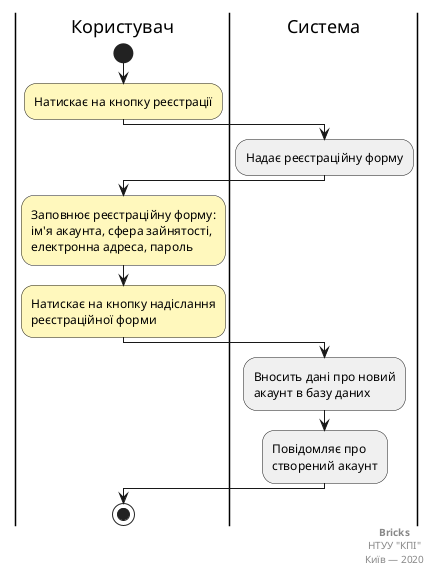 @startuml

    |Користувач|

        start;

        #fff8bd:Натискає на кнопку реєстрації;

    |Система|

        #f0f0f0:Надає реєстраційну форму;
        
    |Користувач|

        #fff8bd:Заповнює реєстраційну форму:
        ім'я акаунта, сфера зайнятості,
        електронна адреса, пароль;

        #fff8bd:Натискає на кнопку надіслання
        реєстраційної форми;

    |Система|

        #f0f0f0:Вносить дані про новий
        акаунт в базу даних;

        #f0f0f0:Повідомляє про
        створений акаунт;

    |Користувач|

        stop;

    right footer
        <b>Bricks</b>
        НТУУ "КПІ"
        Київ — 2020
    end footer

@enduml